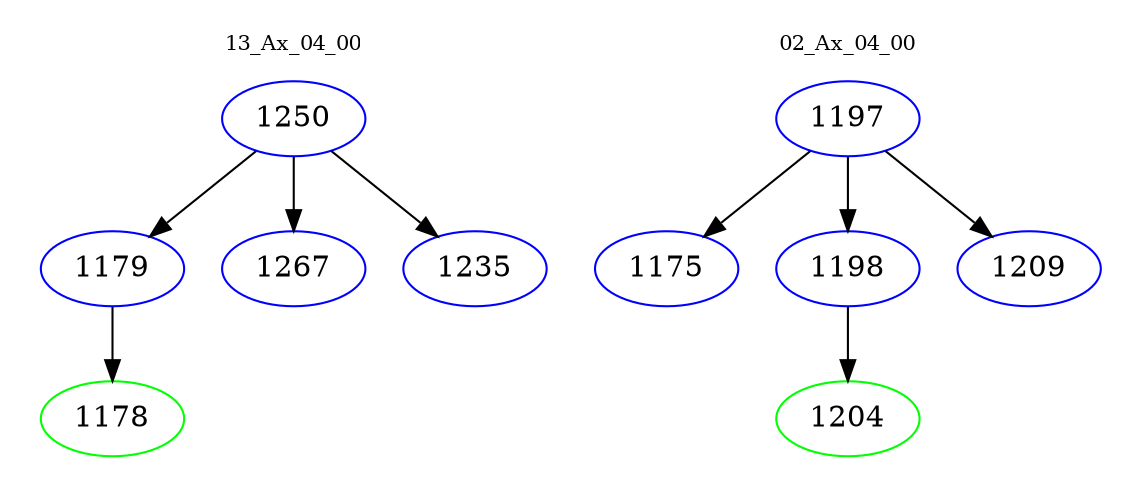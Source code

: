 digraph{
subgraph cluster_0 {
color = white
label = "13_Ax_04_00";
fontsize=10;
T0_1250 [label="1250", color="blue"]
T0_1250 -> T0_1179 [color="black"]
T0_1179 [label="1179", color="blue"]
T0_1179 -> T0_1178 [color="black"]
T0_1178 [label="1178", color="green"]
T0_1250 -> T0_1267 [color="black"]
T0_1267 [label="1267", color="blue"]
T0_1250 -> T0_1235 [color="black"]
T0_1235 [label="1235", color="blue"]
}
subgraph cluster_1 {
color = white
label = "02_Ax_04_00";
fontsize=10;
T1_1197 [label="1197", color="blue"]
T1_1197 -> T1_1175 [color="black"]
T1_1175 [label="1175", color="blue"]
T1_1197 -> T1_1198 [color="black"]
T1_1198 [label="1198", color="blue"]
T1_1198 -> T1_1204 [color="black"]
T1_1204 [label="1204", color="green"]
T1_1197 -> T1_1209 [color="black"]
T1_1209 [label="1209", color="blue"]
}
}
